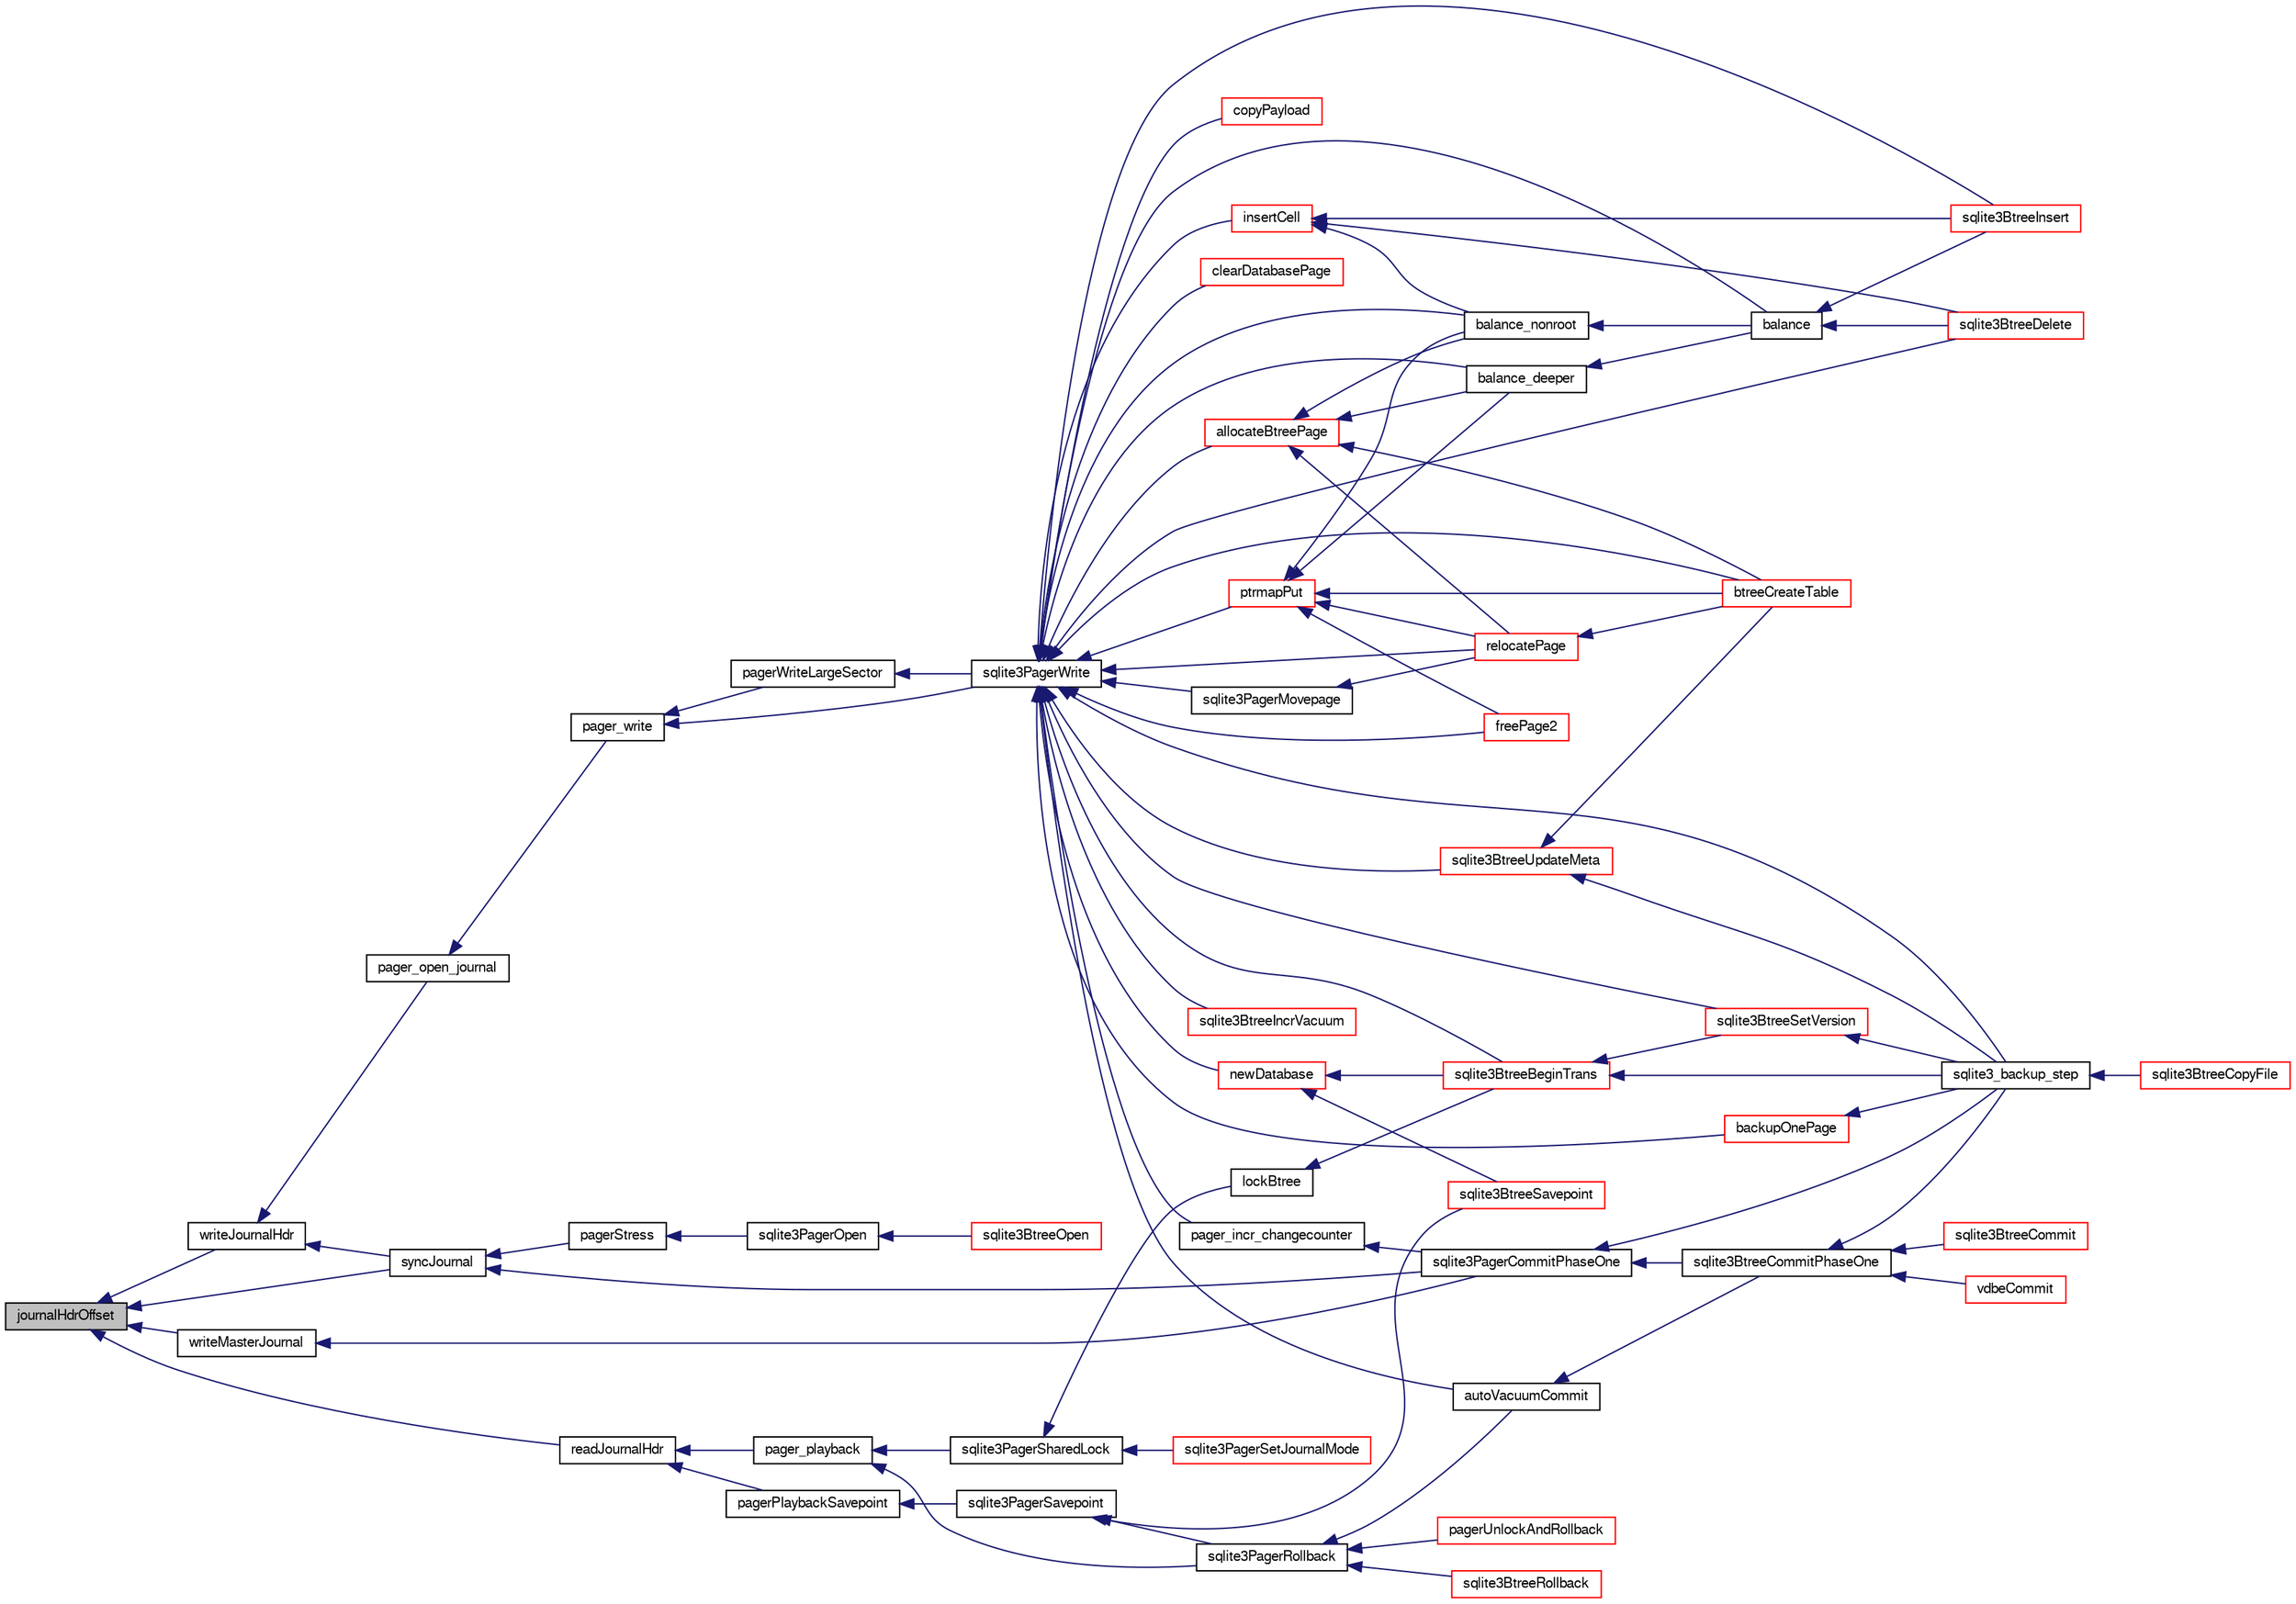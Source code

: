 digraph "journalHdrOffset"
{
  edge [fontname="FreeSans",fontsize="10",labelfontname="FreeSans",labelfontsize="10"];
  node [fontname="FreeSans",fontsize="10",shape=record];
  rankdir="LR";
  Node151301 [label="journalHdrOffset",height=0.2,width=0.4,color="black", fillcolor="grey75", style="filled", fontcolor="black"];
  Node151301 -> Node151302 [dir="back",color="midnightblue",fontsize="10",style="solid",fontname="FreeSans"];
  Node151302 [label="writeJournalHdr",height=0.2,width=0.4,color="black", fillcolor="white", style="filled",URL="$sqlite3_8c.html#a0b0a4fa9c3fe997aaa565b1e438acca7"];
  Node151302 -> Node151303 [dir="back",color="midnightblue",fontsize="10",style="solid",fontname="FreeSans"];
  Node151303 [label="syncJournal",height=0.2,width=0.4,color="black", fillcolor="white", style="filled",URL="$sqlite3_8c.html#a53f9f2b680d397f110a892f8931623c6"];
  Node151303 -> Node151304 [dir="back",color="midnightblue",fontsize="10",style="solid",fontname="FreeSans"];
  Node151304 [label="pagerStress",height=0.2,width=0.4,color="black", fillcolor="white", style="filled",URL="$sqlite3_8c.html#abb21a3a371038e9e3e69af0f21a1b386"];
  Node151304 -> Node151305 [dir="back",color="midnightblue",fontsize="10",style="solid",fontname="FreeSans"];
  Node151305 [label="sqlite3PagerOpen",height=0.2,width=0.4,color="black", fillcolor="white", style="filled",URL="$sqlite3_8c.html#a5b4a74e8a1754922c482b7af19b30611"];
  Node151305 -> Node151306 [dir="back",color="midnightblue",fontsize="10",style="solid",fontname="FreeSans"];
  Node151306 [label="sqlite3BtreeOpen",height=0.2,width=0.4,color="red", fillcolor="white", style="filled",URL="$sqlite3_8c.html#a13dcb44dc34af6ce9d38de9c5aa975f9"];
  Node151303 -> Node151573 [dir="back",color="midnightblue",fontsize="10",style="solid",fontname="FreeSans"];
  Node151573 [label="sqlite3PagerCommitPhaseOne",height=0.2,width=0.4,color="black", fillcolor="white", style="filled",URL="$sqlite3_8c.html#a2baf986bff9120486e9acc5951494ea7"];
  Node151573 -> Node151574 [dir="back",color="midnightblue",fontsize="10",style="solid",fontname="FreeSans"];
  Node151574 [label="sqlite3BtreeCommitPhaseOne",height=0.2,width=0.4,color="black", fillcolor="white", style="filled",URL="$sqlite3_8c.html#ae266cba101e64ad99a166f237532e262"];
  Node151574 -> Node151575 [dir="back",color="midnightblue",fontsize="10",style="solid",fontname="FreeSans"];
  Node151575 [label="sqlite3BtreeCommit",height=0.2,width=0.4,color="red", fillcolor="white", style="filled",URL="$sqlite3_8c.html#a8e56ab314556935f9f73080147d26419"];
  Node151574 -> Node151520 [dir="back",color="midnightblue",fontsize="10",style="solid",fontname="FreeSans"];
  Node151520 [label="sqlite3_backup_step",height=0.2,width=0.4,color="black", fillcolor="white", style="filled",URL="$sqlite3_8h.html#a1699b75e98d082eebc465a9e64c35269"];
  Node151520 -> Node151521 [dir="back",color="midnightblue",fontsize="10",style="solid",fontname="FreeSans"];
  Node151521 [label="sqlite3BtreeCopyFile",height=0.2,width=0.4,color="red", fillcolor="white", style="filled",URL="$sqlite3_8c.html#a4d9e19a79f0d5c1dfcef0bd137ae83f9"];
  Node151574 -> Node151576 [dir="back",color="midnightblue",fontsize="10",style="solid",fontname="FreeSans"];
  Node151576 [label="vdbeCommit",height=0.2,width=0.4,color="red", fillcolor="white", style="filled",URL="$sqlite3_8c.html#a5d7f1e0625451b987728f600cfe1b92d"];
  Node151573 -> Node151520 [dir="back",color="midnightblue",fontsize="10",style="solid",fontname="FreeSans"];
  Node151302 -> Node151577 [dir="back",color="midnightblue",fontsize="10",style="solid",fontname="FreeSans"];
  Node151577 [label="pager_open_journal",height=0.2,width=0.4,color="black", fillcolor="white", style="filled",URL="$sqlite3_8c.html#a9a5224f8941dc99ce19bb0eb24766d00"];
  Node151577 -> Node151578 [dir="back",color="midnightblue",fontsize="10",style="solid",fontname="FreeSans"];
  Node151578 [label="pager_write",height=0.2,width=0.4,color="black", fillcolor="white", style="filled",URL="$sqlite3_8c.html#aa5dbf1a9dcccf0aa140b04b81325517f"];
  Node151578 -> Node151579 [dir="back",color="midnightblue",fontsize="10",style="solid",fontname="FreeSans"];
  Node151579 [label="pagerWriteLargeSector",height=0.2,width=0.4,color="black", fillcolor="white", style="filled",URL="$sqlite3_8c.html#a06334f0cc1c2dc95ffe29c2359928b92"];
  Node151579 -> Node151580 [dir="back",color="midnightblue",fontsize="10",style="solid",fontname="FreeSans"];
  Node151580 [label="sqlite3PagerWrite",height=0.2,width=0.4,color="black", fillcolor="white", style="filled",URL="$sqlite3_8c.html#ad4b8aee028ee99575b0748b299e04ed0"];
  Node151580 -> Node151581 [dir="back",color="midnightblue",fontsize="10",style="solid",fontname="FreeSans"];
  Node151581 [label="pager_incr_changecounter",height=0.2,width=0.4,color="black", fillcolor="white", style="filled",URL="$sqlite3_8c.html#add9f57a131d488bb6fc49dedc5a4df81"];
  Node151581 -> Node151573 [dir="back",color="midnightblue",fontsize="10",style="solid",fontname="FreeSans"];
  Node151580 -> Node151582 [dir="back",color="midnightblue",fontsize="10",style="solid",fontname="FreeSans"];
  Node151582 [label="sqlite3PagerMovepage",height=0.2,width=0.4,color="black", fillcolor="white", style="filled",URL="$sqlite3_8c.html#a8cdedc7a185709301f12c4d7b305aa1e"];
  Node151582 -> Node151583 [dir="back",color="midnightblue",fontsize="10",style="solid",fontname="FreeSans"];
  Node151583 [label="relocatePage",height=0.2,width=0.4,color="red", fillcolor="white", style="filled",URL="$sqlite3_8c.html#af8fb5934ff87b02845c89350c57fd2bc"];
  Node151583 -> Node151587 [dir="back",color="midnightblue",fontsize="10",style="solid",fontname="FreeSans"];
  Node151587 [label="btreeCreateTable",height=0.2,width=0.4,color="red", fillcolor="white", style="filled",URL="$sqlite3_8c.html#a48e09eaac366a6b585edd02553872954"];
  Node151580 -> Node151591 [dir="back",color="midnightblue",fontsize="10",style="solid",fontname="FreeSans"];
  Node151591 [label="ptrmapPut",height=0.2,width=0.4,color="red", fillcolor="white", style="filled",URL="$sqlite3_8c.html#ac16fbe55892f29324ac5d09957374ed0"];
  Node151591 -> Node151583 [dir="back",color="midnightblue",fontsize="10",style="solid",fontname="FreeSans"];
  Node151591 -> Node151602 [dir="back",color="midnightblue",fontsize="10",style="solid",fontname="FreeSans"];
  Node151602 [label="freePage2",height=0.2,width=0.4,color="red", fillcolor="white", style="filled",URL="$sqlite3_8c.html#a625a2c2bdaf95cdb3a7cb945201f7efb"];
  Node151591 -> Node151595 [dir="back",color="midnightblue",fontsize="10",style="solid",fontname="FreeSans"];
  Node151595 [label="balance_nonroot",height=0.2,width=0.4,color="black", fillcolor="white", style="filled",URL="$sqlite3_8c.html#a513ba5c0beb3462a4b60064469f1539d"];
  Node151595 -> Node151596 [dir="back",color="midnightblue",fontsize="10",style="solid",fontname="FreeSans"];
  Node151596 [label="balance",height=0.2,width=0.4,color="black", fillcolor="white", style="filled",URL="$sqlite3_8c.html#a173f7c872fb68ccd3a20440d640b66c7"];
  Node151596 -> Node151597 [dir="back",color="midnightblue",fontsize="10",style="solid",fontname="FreeSans"];
  Node151597 [label="sqlite3BtreeInsert",height=0.2,width=0.4,color="red", fillcolor="white", style="filled",URL="$sqlite3_8c.html#aa6c6b68ed28d38984e5fa329794d7f02"];
  Node151596 -> Node151598 [dir="back",color="midnightblue",fontsize="10",style="solid",fontname="FreeSans"];
  Node151598 [label="sqlite3BtreeDelete",height=0.2,width=0.4,color="red", fillcolor="white", style="filled",URL="$sqlite3_8c.html#a65c40cd7ec987dbd25392a180f388fe7"];
  Node151591 -> Node151599 [dir="back",color="midnightblue",fontsize="10",style="solid",fontname="FreeSans"];
  Node151599 [label="balance_deeper",height=0.2,width=0.4,color="black", fillcolor="white", style="filled",URL="$sqlite3_8c.html#af8eafba12a6ebc987cf6ae89f4cce1a8"];
  Node151599 -> Node151596 [dir="back",color="midnightblue",fontsize="10",style="solid",fontname="FreeSans"];
  Node151591 -> Node151587 [dir="back",color="midnightblue",fontsize="10",style="solid",fontname="FreeSans"];
  Node151580 -> Node151609 [dir="back",color="midnightblue",fontsize="10",style="solid",fontname="FreeSans"];
  Node151609 [label="newDatabase",height=0.2,width=0.4,color="red", fillcolor="white", style="filled",URL="$sqlite3_8c.html#a974c792d17dab330807b588197cae229"];
  Node151609 -> Node151611 [dir="back",color="midnightblue",fontsize="10",style="solid",fontname="FreeSans"];
  Node151611 [label="sqlite3BtreeBeginTrans",height=0.2,width=0.4,color="red", fillcolor="white", style="filled",URL="$sqlite3_8c.html#a52d6706df15c67c22aa7d0e290c16bf5"];
  Node151611 -> Node151612 [dir="back",color="midnightblue",fontsize="10",style="solid",fontname="FreeSans"];
  Node151612 [label="sqlite3BtreeSetVersion",height=0.2,width=0.4,color="red", fillcolor="white", style="filled",URL="$sqlite3_8c.html#a2db3061b5c557699a47415ca0342ba01"];
  Node151612 -> Node151520 [dir="back",color="midnightblue",fontsize="10",style="solid",fontname="FreeSans"];
  Node151611 -> Node151520 [dir="back",color="midnightblue",fontsize="10",style="solid",fontname="FreeSans"];
  Node151609 -> Node151613 [dir="back",color="midnightblue",fontsize="10",style="solid",fontname="FreeSans"];
  Node151613 [label="sqlite3BtreeSavepoint",height=0.2,width=0.4,color="red", fillcolor="white", style="filled",URL="$sqlite3_8c.html#a4580edf7e5192abf64317a3931972115"];
  Node151580 -> Node151611 [dir="back",color="midnightblue",fontsize="10",style="solid",fontname="FreeSans"];
  Node151580 -> Node151583 [dir="back",color="midnightblue",fontsize="10",style="solid",fontname="FreeSans"];
  Node151580 -> Node151585 [dir="back",color="midnightblue",fontsize="10",style="solid",fontname="FreeSans"];
  Node151585 [label="sqlite3BtreeIncrVacuum",height=0.2,width=0.4,color="red", fillcolor="white", style="filled",URL="$sqlite3_8c.html#a0b4c98acfd785fc6d5dc5c3237030318"];
  Node151580 -> Node151586 [dir="back",color="midnightblue",fontsize="10",style="solid",fontname="FreeSans"];
  Node151586 [label="autoVacuumCommit",height=0.2,width=0.4,color="black", fillcolor="white", style="filled",URL="$sqlite3_8c.html#a809d22c6311135ae3048adf41febaef0"];
  Node151586 -> Node151574 [dir="back",color="midnightblue",fontsize="10",style="solid",fontname="FreeSans"];
  Node151580 -> Node151615 [dir="back",color="midnightblue",fontsize="10",style="solid",fontname="FreeSans"];
  Node151615 [label="copyPayload",height=0.2,width=0.4,color="red", fillcolor="white", style="filled",URL="$sqlite3_8c.html#aedb2ad4326779a68bc8e012570bda430"];
  Node151580 -> Node151637 [dir="back",color="midnightblue",fontsize="10",style="solid",fontname="FreeSans"];
  Node151637 [label="allocateBtreePage",height=0.2,width=0.4,color="red", fillcolor="white", style="filled",URL="$sqlite3_8c.html#ae84ce1103eabfe9455a6a59e6cec4a33"];
  Node151637 -> Node151583 [dir="back",color="midnightblue",fontsize="10",style="solid",fontname="FreeSans"];
  Node151637 -> Node151595 [dir="back",color="midnightblue",fontsize="10",style="solid",fontname="FreeSans"];
  Node151637 -> Node151599 [dir="back",color="midnightblue",fontsize="10",style="solid",fontname="FreeSans"];
  Node151637 -> Node151587 [dir="back",color="midnightblue",fontsize="10",style="solid",fontname="FreeSans"];
  Node151580 -> Node151602 [dir="back",color="midnightblue",fontsize="10",style="solid",fontname="FreeSans"];
  Node151580 -> Node151600 [dir="back",color="midnightblue",fontsize="10",style="solid",fontname="FreeSans"];
  Node151600 [label="insertCell",height=0.2,width=0.4,color="red", fillcolor="white", style="filled",URL="$sqlite3_8c.html#a16d3a955fe59894c541d500ddf92d7c0"];
  Node151600 -> Node151595 [dir="back",color="midnightblue",fontsize="10",style="solid",fontname="FreeSans"];
  Node151600 -> Node151597 [dir="back",color="midnightblue",fontsize="10",style="solid",fontname="FreeSans"];
  Node151600 -> Node151598 [dir="back",color="midnightblue",fontsize="10",style="solid",fontname="FreeSans"];
  Node151580 -> Node151595 [dir="back",color="midnightblue",fontsize="10",style="solid",fontname="FreeSans"];
  Node151580 -> Node151599 [dir="back",color="midnightblue",fontsize="10",style="solid",fontname="FreeSans"];
  Node151580 -> Node151596 [dir="back",color="midnightblue",fontsize="10",style="solid",fontname="FreeSans"];
  Node151580 -> Node151597 [dir="back",color="midnightblue",fontsize="10",style="solid",fontname="FreeSans"];
  Node151580 -> Node151598 [dir="back",color="midnightblue",fontsize="10",style="solid",fontname="FreeSans"];
  Node151580 -> Node151587 [dir="back",color="midnightblue",fontsize="10",style="solid",fontname="FreeSans"];
  Node151580 -> Node151604 [dir="back",color="midnightblue",fontsize="10",style="solid",fontname="FreeSans"];
  Node151604 [label="clearDatabasePage",height=0.2,width=0.4,color="red", fillcolor="white", style="filled",URL="$sqlite3_8c.html#aecc3046a56feeeabd3ca93c0685e35d5"];
  Node151580 -> Node151638 [dir="back",color="midnightblue",fontsize="10",style="solid",fontname="FreeSans"];
  Node151638 [label="sqlite3BtreeUpdateMeta",height=0.2,width=0.4,color="red", fillcolor="white", style="filled",URL="$sqlite3_8c.html#a550ba529de456d619365377b5528641c"];
  Node151638 -> Node151587 [dir="back",color="midnightblue",fontsize="10",style="solid",fontname="FreeSans"];
  Node151638 -> Node151520 [dir="back",color="midnightblue",fontsize="10",style="solid",fontname="FreeSans"];
  Node151580 -> Node151612 [dir="back",color="midnightblue",fontsize="10",style="solid",fontname="FreeSans"];
  Node151580 -> Node151639 [dir="back",color="midnightblue",fontsize="10",style="solid",fontname="FreeSans"];
  Node151639 [label="backupOnePage",height=0.2,width=0.4,color="red", fillcolor="white", style="filled",URL="$sqlite3_8c.html#a7efb6a8380d746b14e73db99ad3428a2"];
  Node151639 -> Node151520 [dir="back",color="midnightblue",fontsize="10",style="solid",fontname="FreeSans"];
  Node151580 -> Node151520 [dir="back",color="midnightblue",fontsize="10",style="solid",fontname="FreeSans"];
  Node151578 -> Node151580 [dir="back",color="midnightblue",fontsize="10",style="solid",fontname="FreeSans"];
  Node151301 -> Node151692 [dir="back",color="midnightblue",fontsize="10",style="solid",fontname="FreeSans"];
  Node151692 [label="readJournalHdr",height=0.2,width=0.4,color="black", fillcolor="white", style="filled",URL="$sqlite3_8c.html#a4367a6db0dfbaacd476aeecccc99904b"];
  Node151692 -> Node151642 [dir="back",color="midnightblue",fontsize="10",style="solid",fontname="FreeSans"];
  Node151642 [label="pager_playback",height=0.2,width=0.4,color="black", fillcolor="white", style="filled",URL="$sqlite3_8c.html#a9d9a750a9fc76eb4b668c8a16b164a65"];
  Node151642 -> Node151643 [dir="back",color="midnightblue",fontsize="10",style="solid",fontname="FreeSans"];
  Node151643 [label="sqlite3PagerSharedLock",height=0.2,width=0.4,color="black", fillcolor="white", style="filled",URL="$sqlite3_8c.html#a58c197b629fb6eaacf96c7add57c70df"];
  Node151643 -> Node151644 [dir="back",color="midnightblue",fontsize="10",style="solid",fontname="FreeSans"];
  Node151644 [label="sqlite3PagerSetJournalMode",height=0.2,width=0.4,color="red", fillcolor="white", style="filled",URL="$sqlite3_8c.html#afb929a0a4553cda84de16180ddbd09f7"];
  Node151643 -> Node151645 [dir="back",color="midnightblue",fontsize="10",style="solid",fontname="FreeSans"];
  Node151645 [label="lockBtree",height=0.2,width=0.4,color="black", fillcolor="white", style="filled",URL="$sqlite3_8c.html#a5b808194d3178be15705a420265cee9d"];
  Node151645 -> Node151611 [dir="back",color="midnightblue",fontsize="10",style="solid",fontname="FreeSans"];
  Node151642 -> Node151646 [dir="back",color="midnightblue",fontsize="10",style="solid",fontname="FreeSans"];
  Node151646 [label="sqlite3PagerRollback",height=0.2,width=0.4,color="black", fillcolor="white", style="filled",URL="$sqlite3_8c.html#afdd2ecbb97b7a716892ff6bd10c7dfd0"];
  Node151646 -> Node151647 [dir="back",color="midnightblue",fontsize="10",style="solid",fontname="FreeSans"];
  Node151647 [label="pagerUnlockAndRollback",height=0.2,width=0.4,color="red", fillcolor="white", style="filled",URL="$sqlite3_8c.html#a02d96b7bf62c3b13ba905d168914518c"];
  Node151646 -> Node151586 [dir="back",color="midnightblue",fontsize="10",style="solid",fontname="FreeSans"];
  Node151646 -> Node151621 [dir="back",color="midnightblue",fontsize="10",style="solid",fontname="FreeSans"];
  Node151621 [label="sqlite3BtreeRollback",height=0.2,width=0.4,color="red", fillcolor="white", style="filled",URL="$sqlite3_8c.html#a317473acdafdd688385c8954f09de186"];
  Node151692 -> Node151676 [dir="back",color="midnightblue",fontsize="10",style="solid",fontname="FreeSans"];
  Node151676 [label="pagerPlaybackSavepoint",height=0.2,width=0.4,color="black", fillcolor="white", style="filled",URL="$sqlite3_8c.html#aedf76c3b6661c4244cc3e2c5464fd12e"];
  Node151676 -> Node151677 [dir="back",color="midnightblue",fontsize="10",style="solid",fontname="FreeSans"];
  Node151677 [label="sqlite3PagerSavepoint",height=0.2,width=0.4,color="black", fillcolor="white", style="filled",URL="$sqlite3_8c.html#a8b5f1920b6a8b564a47e243868f2c8d4"];
  Node151677 -> Node151646 [dir="back",color="midnightblue",fontsize="10",style="solid",fontname="FreeSans"];
  Node151677 -> Node151613 [dir="back",color="midnightblue",fontsize="10",style="solid",fontname="FreeSans"];
  Node151301 -> Node151693 [dir="back",color="midnightblue",fontsize="10",style="solid",fontname="FreeSans"];
  Node151693 [label="writeMasterJournal",height=0.2,width=0.4,color="black", fillcolor="white", style="filled",URL="$sqlite3_8c.html#a6df09ec3e85ec74c6ee0bbbbe72a8cf3"];
  Node151693 -> Node151573 [dir="back",color="midnightblue",fontsize="10",style="solid",fontname="FreeSans"];
  Node151301 -> Node151303 [dir="back",color="midnightblue",fontsize="10",style="solid",fontname="FreeSans"];
}
